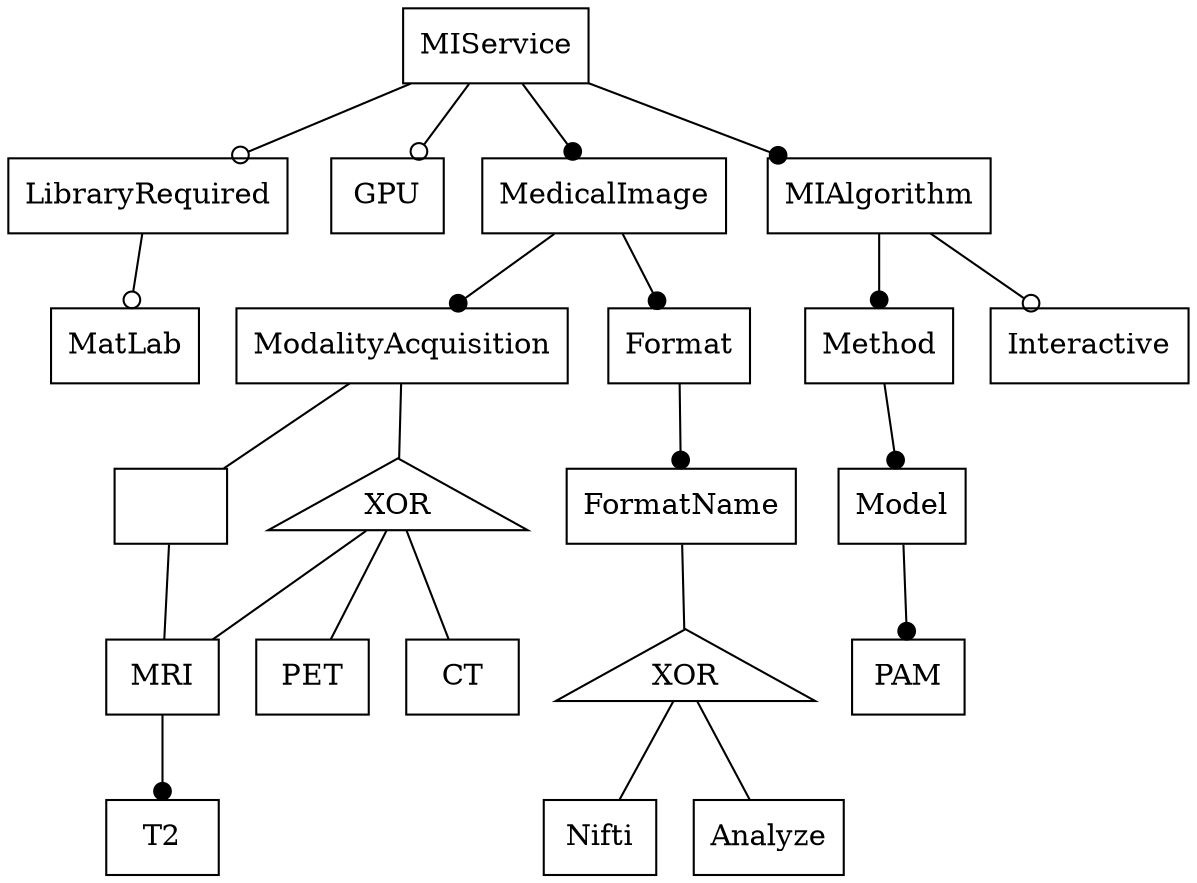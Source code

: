digraph res6 {
graph [rankdir=TB];
node [shape=box];
edge [arrowhead=normal];
266[label="PET",]
267[label="Nifti",]
268[label="Model",]
269[label="Method",]
270[label="FormatName",]
271[label="LibraryRequired",]
272[label="GPU",]
273[label="T2",]
274[label="MRI",]
275[label="MatLab",]
276[label="MedicalImage",]
277[label="MIAlgorithm",]
278[label="PAM",]
279[label="MIService",]
280[label="ModalityAcquisition",]
282[label="CT",]
283[label="Analyze",]
284[label="Interactive",]
285[label="Format",]
288[label="",]
280->288[arrowhead=none];
288->274[arrowhead=none];
276->280[arrowhead=dot];
279->277[arrowhead=dot];
271->275[arrowhead=odot];
277->284[arrowhead=odot];
285->270[arrowhead=dot];
269->268[arrowhead=dot];
279->272[arrowhead=odot];
277->269[arrowhead=dot];
279->271[arrowhead=odot];
268->278[arrowhead=dot];
276->285[arrowhead=dot];
289[label="XOR",shape="triangle",width=0.3]
280->289[arrowhead=none];
289->266[arrowhead=none];
289->282[arrowhead=none];
289->274[arrowhead=none];
290[label="XOR",shape="triangle",width=0.3]
270->290[arrowhead=none];
290->267[arrowhead=none];
290->283[arrowhead=none];
274->273[arrowhead=dot];
279->276[arrowhead=dot];
}